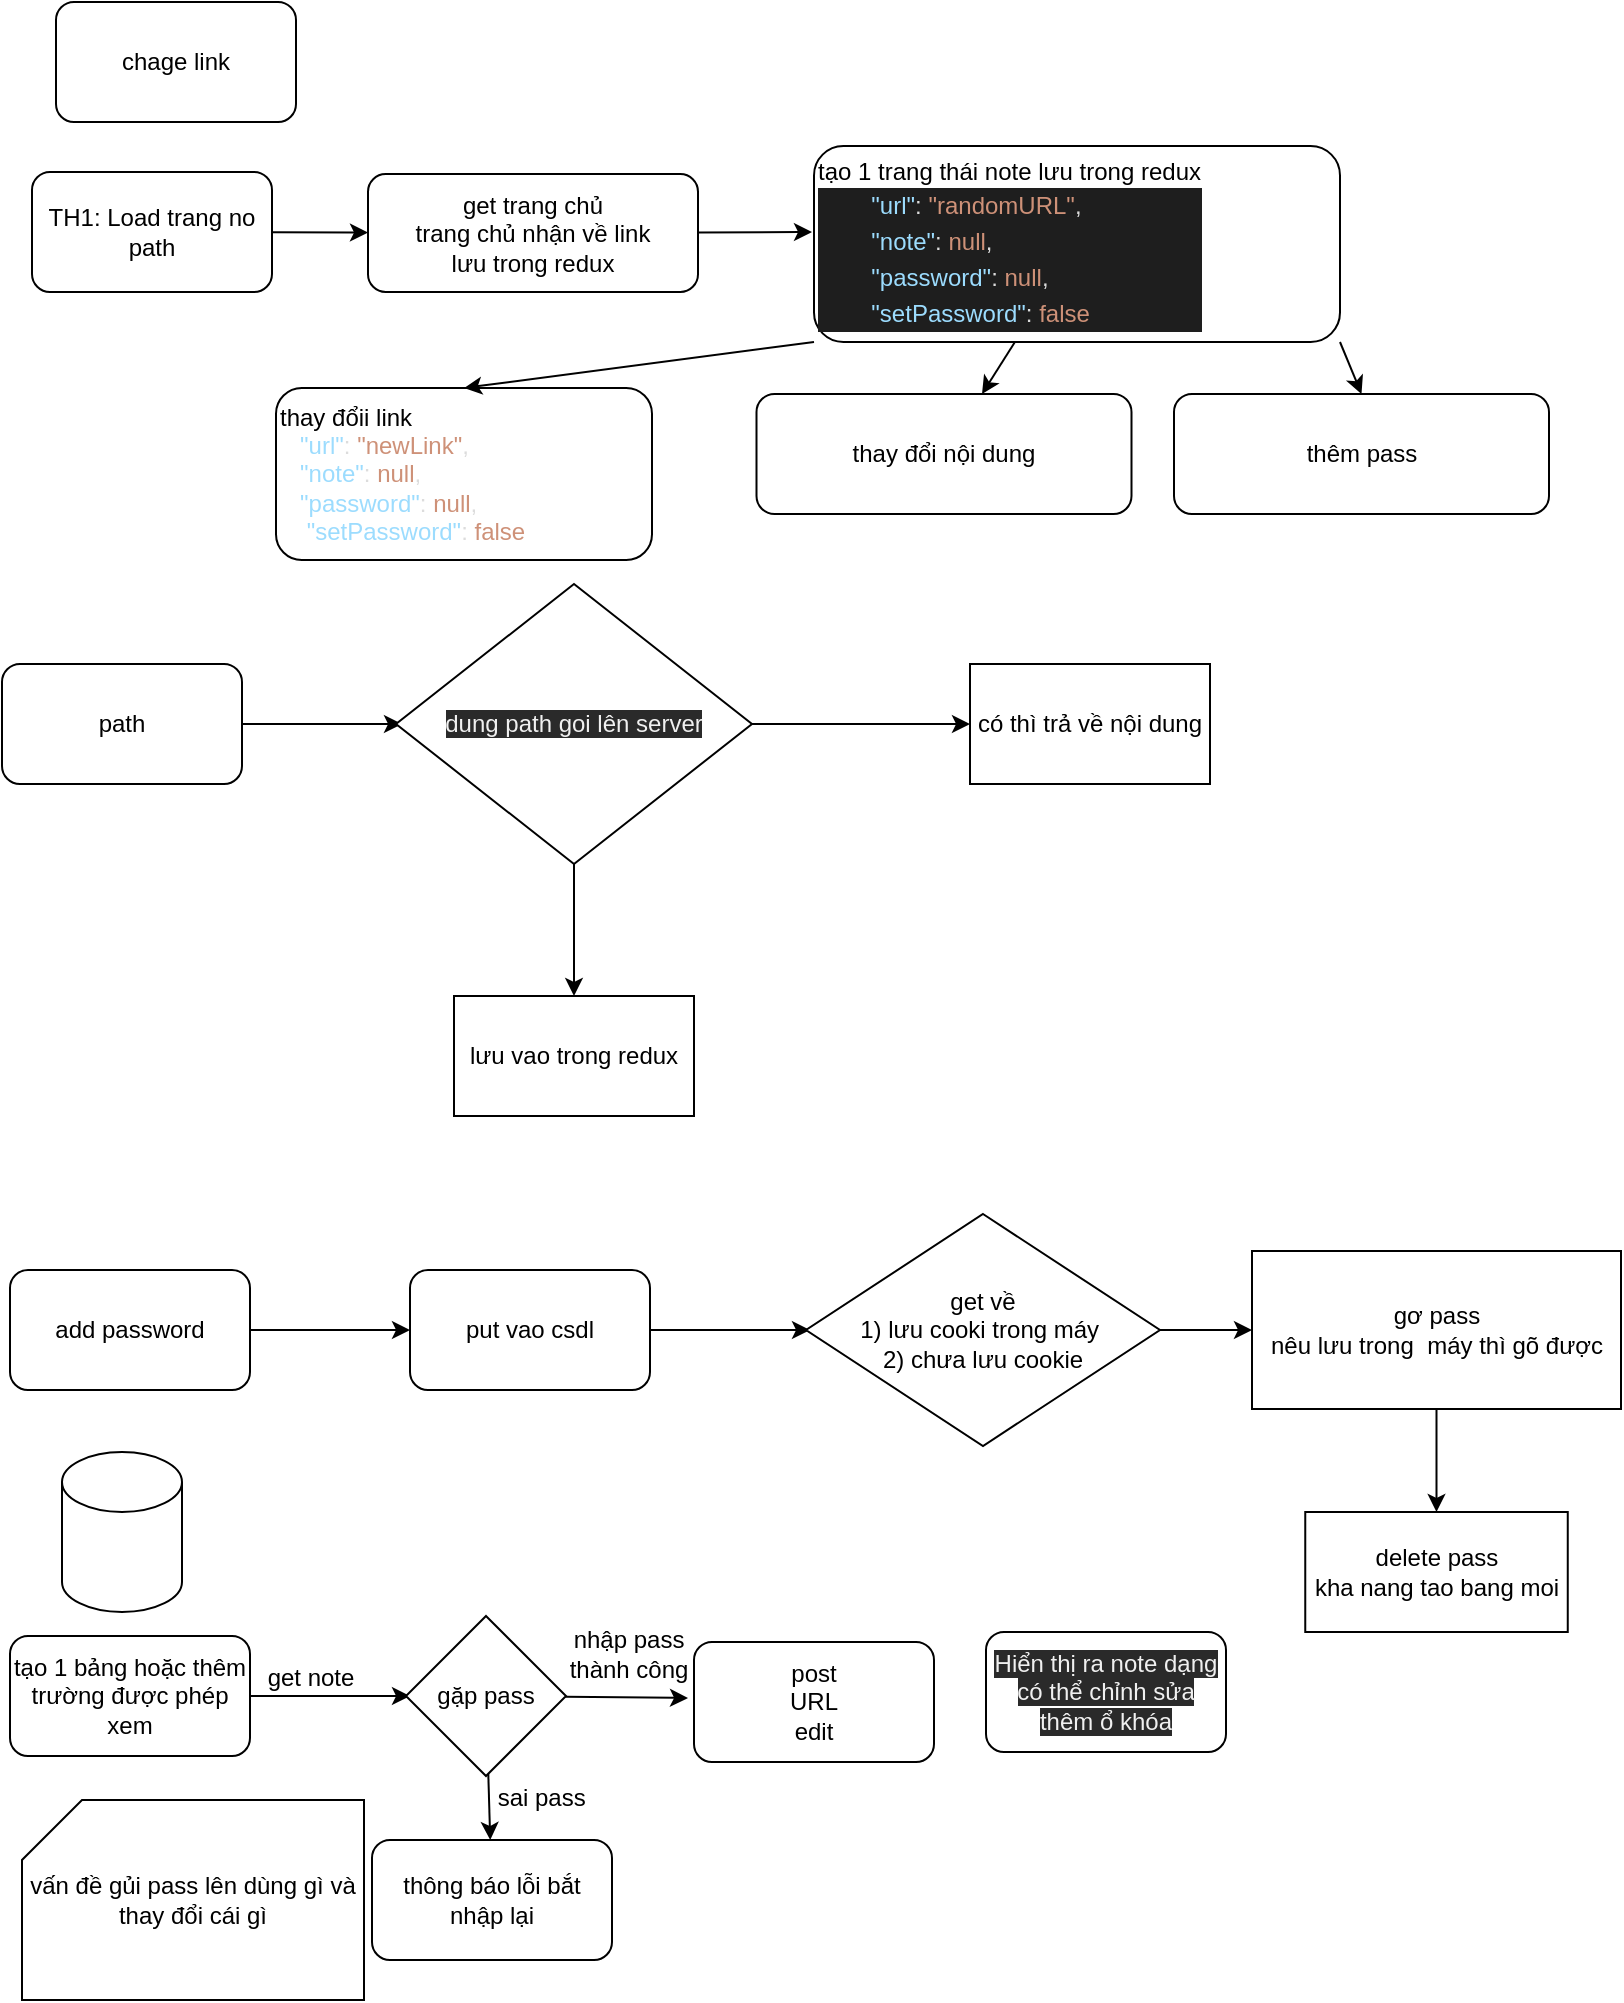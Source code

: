 <mxfile>
    <diagram id="P3JAaZjUcmT-iTAm8GYp" name="Page-1">
        <mxGraphModel dx="618" dy="355" grid="0" gridSize="10" guides="1" tooltips="1" connect="1" arrows="1" fold="1" page="1" pageScale="1" pageWidth="850" pageHeight="1100" math="0" shadow="0">
            <root>
                <mxCell id="0"/>
                <mxCell id="1" parent="0"/>
                <mxCell id="2" value="chage link" style="rounded=1;whiteSpace=wrap;html=1;" parent="1" vertex="1">
                    <mxGeometry x="34" y="69" width="120" height="60" as="geometry"/>
                </mxCell>
                <mxCell id="6" style="edgeStyle=none;html=1;" parent="1" source="3" target="5" edge="1">
                    <mxGeometry relative="1" as="geometry"/>
                </mxCell>
                <mxCell id="3" value="TH1: Load trang no path" style="whiteSpace=wrap;html=1;rounded=1;" parent="1" vertex="1">
                    <mxGeometry x="22" y="154" width="120" height="60" as="geometry"/>
                </mxCell>
                <mxCell id="8" value="" style="edgeStyle=none;html=1;" parent="1" source="5" edge="1">
                    <mxGeometry relative="1" as="geometry">
                        <mxPoint x="412" y="184" as="targetPoint"/>
                        <Array as="points"/>
                    </mxGeometry>
                </mxCell>
                <mxCell id="5" value="get trang chủ&lt;br&gt;trang chủ nhận về link&lt;br&gt;lưu trong redux&lt;br&gt;" style="whiteSpace=wrap;html=1;rounded=1;" parent="1" vertex="1">
                    <mxGeometry x="190" y="155" width="165" height="59" as="geometry"/>
                </mxCell>
                <mxCell id="7" value="thay đổi nội dung" style="whiteSpace=wrap;html=1;rounded=1;" parent="1" vertex="1">
                    <mxGeometry x="384.25" y="265" width="187.5" height="60" as="geometry"/>
                </mxCell>
                <mxCell id="10" value="thay đổii link&lt;br&gt;&lt;div style=&quot;color: rgb(212 , 212 , 212)&quot;&gt;&amp;nbsp; &amp;nbsp;&lt;span style=&quot;color: rgb(156 , 220 , 254)&quot;&gt;&quot;url&quot;&lt;/span&gt;&lt;span style=&quot;color: rgb(220 , 220 , 220)&quot;&gt;:&lt;/span&gt;&amp;nbsp;&lt;span style=&quot;color: rgb(206 , 145 , 120)&quot;&gt;&quot;newLink&quot;&lt;/span&gt;&lt;span style=&quot;color: rgb(220 , 220 , 220)&quot;&gt;,&lt;/span&gt;&lt;/div&gt;&lt;div&gt;&lt;font color=&quot;#d4d4d4&quot;&gt;&amp;nbsp; &amp;nbsp;&lt;/font&gt;&lt;span style=&quot;color: rgb(156 , 220 , 254)&quot;&gt;&quot;note&quot;&lt;/span&gt;&lt;span style=&quot;color: rgb(220 , 220 , 220)&quot;&gt;:&lt;/span&gt;&lt;font color=&quot;#d4d4d4&quot;&gt;&amp;nbsp;&lt;/font&gt;&lt;font color=&quot;#ce9178&quot;&gt;null&lt;/font&gt;&lt;span style=&quot;color: rgb(220 , 220 , 220)&quot;&gt;,&lt;/span&gt;&lt;/div&gt;&lt;div style=&quot;color: rgb(212 , 212 , 212)&quot;&gt;&amp;nbsp;&amp;nbsp;&amp;nbsp;&lt;span style=&quot;color: rgb(156 , 220 , 254)&quot;&gt;&quot;password&quot;&lt;/span&gt;&lt;span style=&quot;color: rgb(220 , 220 , 220)&quot;&gt;:&lt;/span&gt;&amp;nbsp;&lt;span style=&quot;color: rgb(206 , 145 , 120)&quot;&gt;null&lt;/span&gt;&lt;span style=&quot;color: rgb(220 , 220 , 220)&quot;&gt;,&lt;/span&gt;&lt;/div&gt;&lt;div style=&quot;color: rgb(212 , 212 , 212)&quot;&gt;&amp;nbsp;&amp;nbsp;&amp;nbsp;&amp;nbsp;&lt;span style=&quot;color: rgb(156 , 220 , 254)&quot;&gt;&quot;setPassword&quot;&lt;/span&gt;&lt;span style=&quot;color: rgb(220 , 220 , 220)&quot;&gt;:&lt;/span&gt;&amp;nbsp;&lt;span style=&quot;color: rgb(206 , 145 , 120)&quot;&gt;false&lt;/span&gt;&lt;/div&gt;" style="rounded=1;whiteSpace=wrap;html=1;align=left;" parent="1" vertex="1">
                    <mxGeometry x="144" y="262" width="188" height="86" as="geometry"/>
                </mxCell>
                <mxCell id="13" style="edgeStyle=none;html=1;exitX=0;exitY=1;exitDx=0;exitDy=0;entryX=0.5;entryY=0;entryDx=0;entryDy=0;" parent="1" source="11" target="10" edge="1">
                    <mxGeometry relative="1" as="geometry"/>
                </mxCell>
                <mxCell id="14" style="edgeStyle=none;html=1;" parent="1" source="11" target="7" edge="1">
                    <mxGeometry relative="1" as="geometry"/>
                </mxCell>
                <mxCell id="16" style="edgeStyle=none;html=1;exitX=1;exitY=1;exitDx=0;exitDy=0;entryX=0.5;entryY=0;entryDx=0;entryDy=0;" parent="1" source="11" target="15" edge="1">
                    <mxGeometry relative="1" as="geometry"/>
                </mxCell>
                <mxCell id="11" value="tạo 1 trang thái note lưu trong redux&lt;br&gt;&lt;div style=&quot;background-color: rgb(30 , 30 , 30) ; line-height: 18px&quot;&gt;&lt;div style=&quot;color: rgb(212 , 212 , 212)&quot;&gt;&amp;nbsp; &amp;nbsp; &amp;nbsp; &amp;nbsp; &lt;span style=&quot;color: rgb(156 , 220 , 254)&quot;&gt;&quot;url&quot;&lt;/span&gt;&lt;span style=&quot;color: rgb(220 , 220 , 220)&quot;&gt;:&lt;/span&gt;&amp;nbsp;&lt;span style=&quot;color: rgb(206 , 145 , 120)&quot;&gt;&quot;randomURL&quot;&lt;/span&gt;&lt;span style=&quot;color: rgb(220 , 220 , 220)&quot;&gt;,&lt;/span&gt;&lt;/div&gt;&lt;div&gt;&lt;font color=&quot;#d4d4d4&quot;&gt;&amp;nbsp;&amp;nbsp;&amp;nbsp;&amp;nbsp;&amp;nbsp;&amp;nbsp;&amp;nbsp;&amp;nbsp;&lt;/font&gt;&lt;span style=&quot;color: rgb(156 , 220 , 254)&quot;&gt;&quot;note&quot;&lt;/span&gt;&lt;span style=&quot;color: rgb(220 , 220 , 220)&quot;&gt;:&lt;/span&gt;&lt;font color=&quot;#d4d4d4&quot;&gt;&amp;nbsp;&lt;/font&gt;&lt;font color=&quot;#ce9178&quot;&gt;null&lt;/font&gt;&lt;span style=&quot;color: rgb(220 , 220 , 220)&quot;&gt;,&lt;/span&gt;&lt;/div&gt;&lt;div style=&quot;color: rgb(212 , 212 , 212)&quot;&gt;&amp;nbsp;&amp;nbsp;&amp;nbsp;&amp;nbsp;&amp;nbsp;&amp;nbsp;&amp;nbsp;&amp;nbsp;&lt;span style=&quot;color: #9cdcfe&quot;&gt;&quot;password&quot;&lt;/span&gt;&lt;span style=&quot;color: #dcdcdc&quot;&gt;:&lt;/span&gt;&amp;nbsp;&lt;span style=&quot;color: #ce9178&quot;&gt;null&lt;/span&gt;&lt;span style=&quot;color: #dcdcdc&quot;&gt;,&lt;/span&gt;&lt;/div&gt;&lt;div style=&quot;color: rgb(212 , 212 , 212)&quot;&gt;&amp;nbsp;&amp;nbsp;&amp;nbsp;&amp;nbsp;&amp;nbsp;&amp;nbsp;&amp;nbsp;&amp;nbsp;&lt;span style=&quot;color: #9cdcfe&quot;&gt;&quot;setPassword&quot;&lt;/span&gt;&lt;span style=&quot;color: #dcdcdc&quot;&gt;:&lt;/span&gt;&amp;nbsp;&lt;span style=&quot;color: #ce9178&quot;&gt;false&lt;/span&gt;&lt;/div&gt;&lt;/div&gt;" style="whiteSpace=wrap;html=1;rounded=1;align=left;" parent="1" vertex="1">
                    <mxGeometry x="413" y="141" width="263" height="98" as="geometry"/>
                </mxCell>
                <mxCell id="15" value="thêm pass" style="whiteSpace=wrap;html=1;rounded=1;" parent="1" vertex="1">
                    <mxGeometry x="593" y="265" width="187.5" height="60" as="geometry"/>
                </mxCell>
                <mxCell id="19" value="" style="edgeStyle=none;html=1;" parent="1" source="17" edge="1">
                    <mxGeometry relative="1" as="geometry">
                        <mxPoint x="207" y="430" as="targetPoint"/>
                    </mxGeometry>
                </mxCell>
                <mxCell id="17" value="path" style="rounded=1;whiteSpace=wrap;html=1;" parent="1" vertex="1">
                    <mxGeometry x="7" y="400" width="120" height="60" as="geometry"/>
                </mxCell>
                <mxCell id="22" value="" style="edgeStyle=none;html=1;" parent="1" source="20" target="21" edge="1">
                    <mxGeometry relative="1" as="geometry"/>
                </mxCell>
                <mxCell id="24" value="" style="edgeStyle=none;html=1;" parent="1" source="20" target="23" edge="1">
                    <mxGeometry relative="1" as="geometry"/>
                </mxCell>
                <mxCell id="20" value="&#10;&#10;&lt;span style=&quot;color: rgb(240, 240, 240); font-family: helvetica; font-size: 12px; font-style: normal; font-weight: 400; letter-spacing: normal; text-align: center; text-indent: 0px; text-transform: none; word-spacing: 0px; background-color: rgb(42, 42, 42); display: inline; float: none;&quot;&gt;dung path goi lên server&lt;/span&gt;&#10;&#10;" style="rhombus;whiteSpace=wrap;html=1;" parent="1" vertex="1">
                    <mxGeometry x="204" y="360" width="178" height="140" as="geometry"/>
                </mxCell>
                <mxCell id="21" value="có thì trả về nội dung" style="whiteSpace=wrap;html=1;" parent="1" vertex="1">
                    <mxGeometry x="491" y="400" width="120" height="60" as="geometry"/>
                </mxCell>
                <mxCell id="23" value="lưu vao trong redux" style="whiteSpace=wrap;html=1;" parent="1" vertex="1">
                    <mxGeometry x="233" y="566" width="120" height="60" as="geometry"/>
                </mxCell>
                <mxCell id="27" value="" style="edgeStyle=none;html=1;" parent="1" source="25" target="26" edge="1">
                    <mxGeometry relative="1" as="geometry"/>
                </mxCell>
                <mxCell id="25" value="add password" style="rounded=1;whiteSpace=wrap;html=1;" parent="1" vertex="1">
                    <mxGeometry x="11" y="703" width="120" height="60" as="geometry"/>
                </mxCell>
                <mxCell id="29" value="" style="edgeStyle=none;html=1;" parent="1" source="26" edge="1">
                    <mxGeometry relative="1" as="geometry">
                        <mxPoint x="411" y="733" as="targetPoint"/>
                    </mxGeometry>
                </mxCell>
                <mxCell id="26" value="put vao csdl" style="whiteSpace=wrap;html=1;rounded=1;" parent="1" vertex="1">
                    <mxGeometry x="211" y="703" width="120" height="60" as="geometry"/>
                </mxCell>
                <mxCell id="32" value="" style="edgeStyle=none;html=1;" parent="1" source="30" target="31" edge="1">
                    <mxGeometry relative="1" as="geometry"/>
                </mxCell>
                <mxCell id="30" value="get về&lt;br&gt;1) lưu cooki trong máy&amp;nbsp;&lt;br&gt;2) chưa lưu cookie" style="rhombus;whiteSpace=wrap;html=1;" parent="1" vertex="1">
                    <mxGeometry x="409" y="675" width="177" height="116" as="geometry"/>
                </mxCell>
                <mxCell id="34" value="" style="edgeStyle=none;html=1;" parent="1" source="31" target="33" edge="1">
                    <mxGeometry relative="1" as="geometry"/>
                </mxCell>
                <mxCell id="31" value="gơ pass&lt;br&gt;nêu lưu trong&amp;nbsp; máy thì gõ được" style="whiteSpace=wrap;html=1;" parent="1" vertex="1">
                    <mxGeometry x="632" y="693.5" width="184.5" height="79" as="geometry"/>
                </mxCell>
                <mxCell id="33" value="delete pass&lt;br&gt;kha nang tao bang moi" style="whiteSpace=wrap;html=1;" parent="1" vertex="1">
                    <mxGeometry x="658.63" y="824" width="131.25" height="60" as="geometry"/>
                </mxCell>
                <mxCell id="38" value="" style="edgeStyle=none;html=1;" edge="1" parent="1" source="35">
                    <mxGeometry relative="1" as="geometry">
                        <mxPoint x="211" y="916" as="targetPoint"/>
                    </mxGeometry>
                </mxCell>
                <mxCell id="35" value="tạo 1 bảng hoặc thêm trường được phép xem" style="rounded=1;whiteSpace=wrap;html=1;" vertex="1" parent="1">
                    <mxGeometry x="11" y="886" width="120" height="60" as="geometry"/>
                </mxCell>
                <mxCell id="36" value="" style="shape=cylinder3;whiteSpace=wrap;html=1;boundedLbl=1;backgroundOutline=1;size=15;" vertex="1" parent="1">
                    <mxGeometry x="37" y="794" width="60" height="80" as="geometry"/>
                </mxCell>
                <mxCell id="39" value="get note&lt;br&gt;" style="text;html=1;align=center;verticalAlign=middle;resizable=0;points=[];autosize=1;strokeColor=none;fillColor=none;" vertex="1" parent="1">
                    <mxGeometry x="134" y="898" width="53" height="18" as="geometry"/>
                </mxCell>
                <mxCell id="42" value="" style="edgeStyle=none;html=1;" edge="1" parent="1" source="40">
                    <mxGeometry relative="1" as="geometry">
                        <mxPoint x="350" y="917" as="targetPoint"/>
                        <Array as="points">
                            <mxPoint x="350" y="917"/>
                        </Array>
                    </mxGeometry>
                </mxCell>
                <mxCell id="46" value="" style="edgeStyle=none;html=1;" edge="1" parent="1" source="40" target="45">
                    <mxGeometry relative="1" as="geometry"/>
                </mxCell>
                <mxCell id="40" value="gặp pass" style="rhombus;whiteSpace=wrap;html=1;" vertex="1" parent="1">
                    <mxGeometry x="209" y="876" width="80" height="80" as="geometry"/>
                </mxCell>
                <mxCell id="43" value="nhập pass&lt;br&gt;thành công&lt;br&gt;" style="text;html=1;align=center;verticalAlign=middle;resizable=0;points=[];autosize=1;strokeColor=none;fillColor=none;" vertex="1" parent="1">
                    <mxGeometry x="285" y="879" width="70" height="32" as="geometry"/>
                </mxCell>
                <mxCell id="44" value="&#10;&#10;&lt;span style=&quot;color: rgb(240, 240, 240); font-family: helvetica; font-size: 12px; font-style: normal; font-weight: 400; letter-spacing: normal; text-align: center; text-indent: 0px; text-transform: none; word-spacing: 0px; background-color: rgb(42, 42, 42); display: inline; float: none;&quot;&gt;Hiển thị ra note dạng có thể chỉnh sửa thêm ổ khóa&lt;/span&gt;&#10;&#10;" style="rounded=1;whiteSpace=wrap;html=1;" vertex="1" parent="1">
                    <mxGeometry x="499" y="884" width="120" height="60" as="geometry"/>
                </mxCell>
                <mxCell id="45" value="thông báo lỗi bắt nhập lại" style="rounded=1;whiteSpace=wrap;html=1;" vertex="1" parent="1">
                    <mxGeometry x="192" y="988" width="120" height="60" as="geometry"/>
                </mxCell>
                <mxCell id="48" value="sai pass&amp;nbsp;" style="text;html=1;align=center;verticalAlign=middle;resizable=0;points=[];autosize=1;strokeColor=none;fillColor=none;" vertex="1" parent="1">
                    <mxGeometry x="249" y="958" width="57" height="18" as="geometry"/>
                </mxCell>
                <mxCell id="49" value="vấn đề gủi pass lên dùng gì và thay đổi cái gì" style="shape=card;whiteSpace=wrap;html=1;" vertex="1" parent="1">
                    <mxGeometry x="17" y="968" width="171" height="100" as="geometry"/>
                </mxCell>
                <mxCell id="50" value="post&lt;br&gt;URL&lt;br&gt;edit" style="rounded=1;whiteSpace=wrap;html=1;" vertex="1" parent="1">
                    <mxGeometry x="353" y="889" width="120" height="60" as="geometry"/>
                </mxCell>
            </root>
        </mxGraphModel>
    </diagram>
</mxfile>